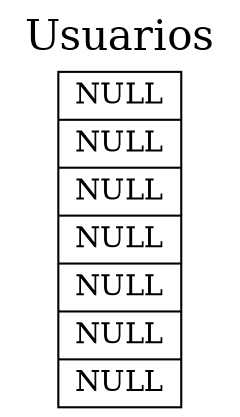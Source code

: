 digraph grafica{
graph[label="Usuarios", labelloc=t, fontsize=20, compound=true];
rankdir = LR;
node [shape=record];
splines=false; hashTable [label="<f0>NULL|<f1>NULL|<f2>NULL|<f3>NULL|<f4>NULL|<f5>NULL|<f6>NULL"];
}